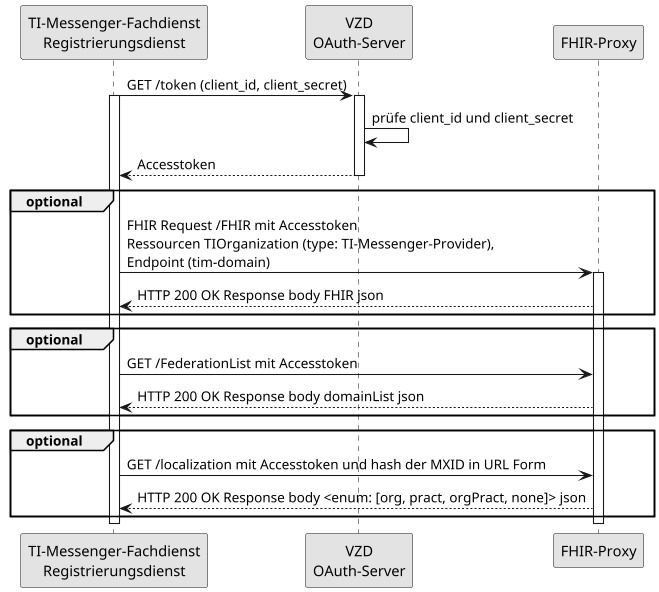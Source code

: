 @startuml I_VZD_TIM_Provider_Services
skinparam dpi 100
skinparam WrapWidth 200
skinparam monochrome true

participant rd as "TI-Messenger-Fachdienst\nRegistrierungsdienst"
participant oa as "VZD\nOAuth-Server"
participant fp as "FHIR-Proxy"

rd -> oa: GET /token (client_id, client_secret)
activate rd
activate oa
oa -> oa: prüfe client_id und client_secret
oa --> rd: Accesstoken
deactivate oa
group optional
rd -> fp: FHIR Request /FHIR mit Accesstoken\nRessourcen TIOrganization (type: TI-Messenger-Provider),\nEndpoint (tim-domain)
activate fp
fp --> rd: HTTP 200 OK Response body FHIR json
end
group optional
rd -> fp: GET /FederationList mit Accesstoken
fp --> rd: HTTP 200 OK Response body domainList json
end
group optional
rd -> fp: GET /localization mit Accesstoken und hash der MXID in URL Form
fp --> rd: HTTP 200 OK Response body <enum: [org, pract, orgPract, none]> json
end

deactivate fp
deactivate rd
@enduml
